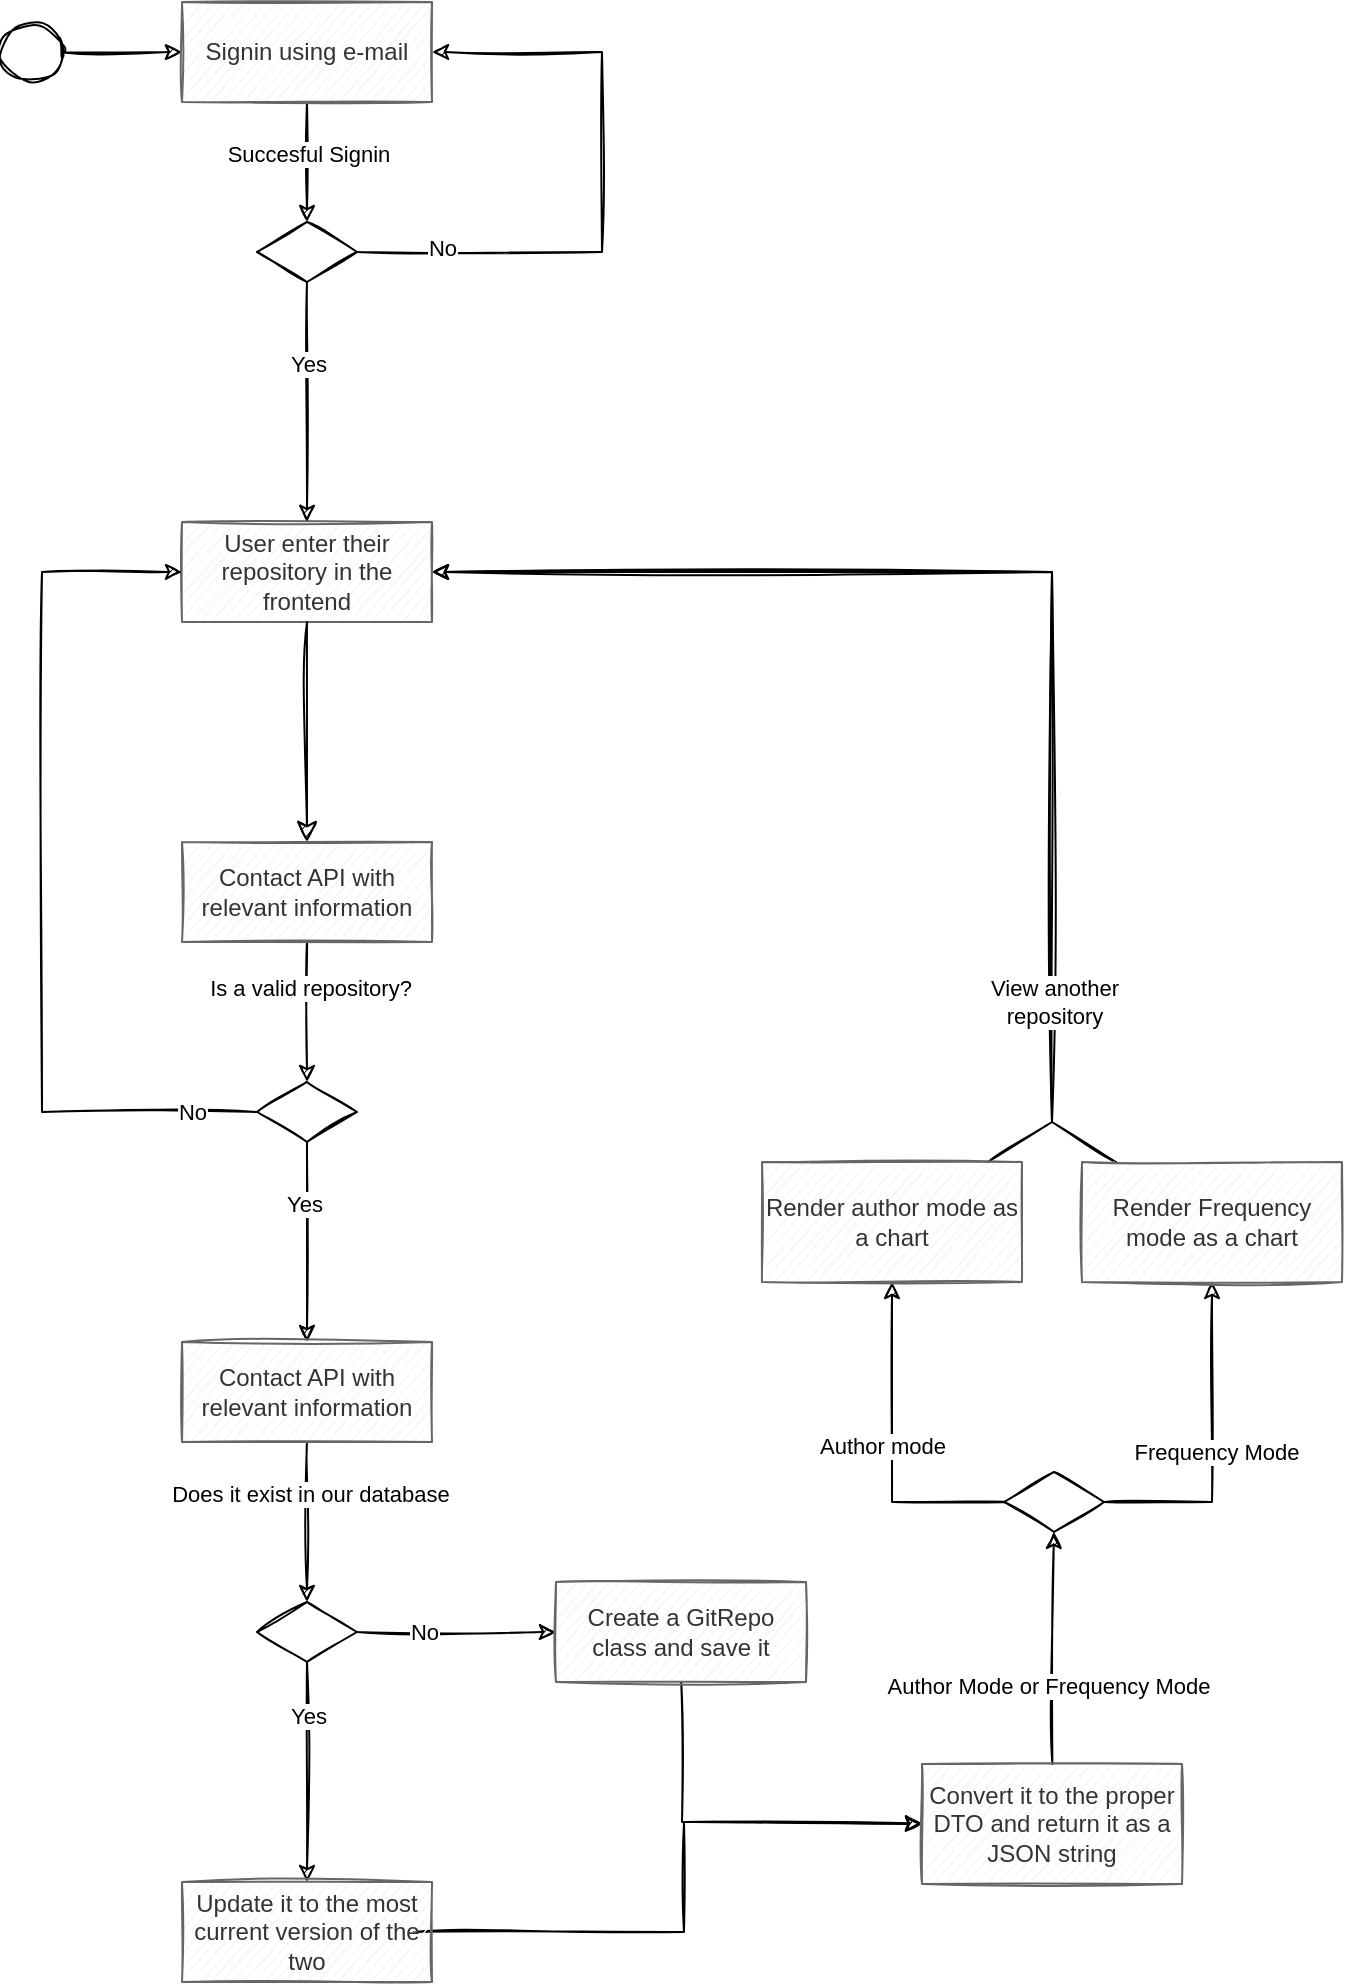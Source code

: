 <mxfile>
    <diagram id="x1KdHRTjMS7aDW1V2cMM" name="Page-1">
        <mxGraphModel dx="1128" dy="596" grid="1" gridSize="10" guides="1" tooltips="1" connect="1" arrows="1" fold="1" page="1" pageScale="1" pageWidth="850" pageHeight="1100" background="#FFFFFF" math="0" shadow="0">
            <root>
                <mxCell id="0"/>
                <mxCell id="1" parent="0"/>
                <mxCell id="2" value="" style="ellipse;html=1;rotation=90;sketch=1;rounded=0;" parent="1" vertex="1">
                    <mxGeometry x="180" y="20" width="30" height="30" as="geometry"/>
                </mxCell>
                <mxCell id="3" value="" style="endArrow=classic;html=1;rounded=0;align=center;verticalAlign=top;endFill=1;labelBackgroundColor=none;endSize=6;sketch=1;" parent="1" source="2" target="10" edge="1">
                    <mxGeometry relative="1" as="geometry">
                        <mxPoint x="205" y="120" as="targetPoint"/>
                    </mxGeometry>
                </mxCell>
                <mxCell id="4" value="User enter their repository in the frontend" style="rounded=0;whiteSpace=wrap;html=1;arcSize=40;fontColor=#333333;fillColor=#f5f5f5;strokeColor=#666666;sketch=1;" parent="1" vertex="1">
                    <mxGeometry x="270" y="270" width="125" height="50" as="geometry"/>
                </mxCell>
                <mxCell id="5" value="" style="edgeStyle=orthogonalEdgeStyle;html=1;verticalAlign=bottom;endArrow=classic;endSize=8;endFill=1;sketch=1;rounded=0;" parent="1" source="4" target="25" edge="1">
                    <mxGeometry relative="1" as="geometry">
                        <mxPoint x="332.5" y="420" as="targetPoint"/>
                    </mxGeometry>
                </mxCell>
                <mxCell id="11" style="edgeStyle=none;html=1;entryX=0.5;entryY=0;entryDx=0;entryDy=0;sketch=1;rounded=0;" parent="1" source="10" target="14" edge="1">
                    <mxGeometry relative="1" as="geometry">
                        <mxPoint x="345" y="145" as="targetPoint"/>
                    </mxGeometry>
                </mxCell>
                <mxCell id="12" value="Succesful&amp;nbsp;Signin" style="edgeLabel;html=1;align=center;verticalAlign=middle;resizable=0;points=[];sketch=1;rounded=0;" parent="11" vertex="1" connectable="0">
                    <mxGeometry x="-0.54" y="-2" relative="1" as="geometry">
                        <mxPoint x="2" y="12" as="offset"/>
                    </mxGeometry>
                </mxCell>
                <mxCell id="10" value="Signin using e-mail" style="rounded=0;whiteSpace=wrap;html=1;arcSize=40;fontColor=#333333;fillColor=#f5f5f5;strokeColor=#666666;sketch=1;" parent="1" vertex="1">
                    <mxGeometry x="270" y="10" width="125" height="50" as="geometry"/>
                </mxCell>
                <mxCell id="19" style="edgeStyle=none;html=1;sketch=1;rounded=0;" edge="1" parent="1" source="14" target="4">
                    <mxGeometry relative="1" as="geometry"/>
                </mxCell>
                <mxCell id="20" value="Yes" style="edgeLabel;html=1;align=center;verticalAlign=middle;resizable=0;points=[];sketch=1;rounded=0;" vertex="1" connectable="0" parent="19">
                    <mxGeometry x="-0.321" relative="1" as="geometry">
                        <mxPoint as="offset"/>
                    </mxGeometry>
                </mxCell>
                <mxCell id="21" style="edgeStyle=none;html=1;sketch=1;rounded=0;" edge="1" parent="1" source="14" target="10">
                    <mxGeometry relative="1" as="geometry">
                        <Array as="points">
                            <mxPoint x="480" y="135"/>
                            <mxPoint x="480" y="35"/>
                        </Array>
                    </mxGeometry>
                </mxCell>
                <mxCell id="22" value="No" style="edgeLabel;html=1;align=center;verticalAlign=middle;resizable=0;points=[];sketch=1;rounded=0;" vertex="1" connectable="0" parent="21">
                    <mxGeometry x="-0.727" y="2" relative="1" as="geometry">
                        <mxPoint as="offset"/>
                    </mxGeometry>
                </mxCell>
                <mxCell id="14" value="" style="shape=rhombus;perimeter=rhombusPerimeter;whiteSpace=wrap;html=1;align=center;sketch=1;rounded=0;" vertex="1" parent="1">
                    <mxGeometry x="307.5" y="120" width="50" height="30" as="geometry"/>
                </mxCell>
                <mxCell id="28" style="edgeStyle=none;html=1;sketch=1;rounded=0;" edge="1" parent="1" source="25" target="26">
                    <mxGeometry relative="1" as="geometry"/>
                </mxCell>
                <mxCell id="29" value="Is a valid repository?" style="edgeLabel;html=1;align=center;verticalAlign=middle;resizable=0;points=[];sketch=1;rounded=0;" vertex="1" connectable="0" parent="28">
                    <mxGeometry x="-0.349" y="1" relative="1" as="geometry">
                        <mxPoint as="offset"/>
                    </mxGeometry>
                </mxCell>
                <mxCell id="25" value="Contact API with relevant information" style="rounded=0;whiteSpace=wrap;html=1;arcSize=40;fontColor=#333333;fillColor=#f5f5f5;strokeColor=#666666;sketch=1;" vertex="1" parent="1">
                    <mxGeometry x="270" y="430" width="125" height="50" as="geometry"/>
                </mxCell>
                <mxCell id="30" style="edgeStyle=none;html=1;sketch=1;rounded=0;" edge="1" parent="1" source="26" target="4">
                    <mxGeometry relative="1" as="geometry">
                        <mxPoint x="356.5" y="565" as="sourcePoint"/>
                        <mxPoint x="394" y="295" as="targetPoint"/>
                        <Array as="points">
                            <mxPoint x="200" y="565"/>
                            <mxPoint x="200" y="295"/>
                        </Array>
                    </mxGeometry>
                </mxCell>
                <mxCell id="31" value="No" style="edgeLabel;html=1;align=center;verticalAlign=middle;resizable=0;points=[];sketch=1;rounded=0;" vertex="1" connectable="0" parent="30">
                    <mxGeometry x="-0.854" y="2" relative="1" as="geometry">
                        <mxPoint y="-2" as="offset"/>
                    </mxGeometry>
                </mxCell>
                <mxCell id="32" style="edgeStyle=none;html=1;sketch=1;rounded=0;" edge="1" parent="1" source="26" target="34">
                    <mxGeometry relative="1" as="geometry">
                        <mxPoint x="332.5" y="670" as="targetPoint"/>
                    </mxGeometry>
                </mxCell>
                <mxCell id="33" value="Yes" style="edgeLabel;html=1;align=center;verticalAlign=middle;resizable=0;points=[];sketch=1;rounded=0;" vertex="1" connectable="0" parent="32">
                    <mxGeometry x="-0.382" y="-2" relative="1" as="geometry">
                        <mxPoint as="offset"/>
                    </mxGeometry>
                </mxCell>
                <mxCell id="26" value="" style="shape=rhombus;perimeter=rhombusPerimeter;whiteSpace=wrap;html=1;align=center;sketch=1;rounded=0;" vertex="1" parent="1">
                    <mxGeometry x="307.5" y="550" width="50" height="30" as="geometry"/>
                </mxCell>
                <mxCell id="37" style="edgeStyle=none;html=1;endArrow=classic;endFill=1;sketch=1;rounded=0;" edge="1" parent="1" source="34" target="35">
                    <mxGeometry relative="1" as="geometry"/>
                </mxCell>
                <mxCell id="38" value="Does it exist in our database" style="edgeLabel;html=1;align=center;verticalAlign=middle;resizable=0;points=[];sketch=1;rounded=0;" vertex="1" connectable="0" parent="37">
                    <mxGeometry x="-0.36" y="1" relative="1" as="geometry">
                        <mxPoint as="offset"/>
                    </mxGeometry>
                </mxCell>
                <mxCell id="34" value="Contact API with relevant information" style="rounded=0;whiteSpace=wrap;html=1;arcSize=40;fontColor=#333333;fillColor=#f5f5f5;strokeColor=#666666;sketch=1;" vertex="1" parent="1">
                    <mxGeometry x="270" y="680" width="125" height="50" as="geometry"/>
                </mxCell>
                <mxCell id="39" style="edgeStyle=none;html=1;endArrow=classic;endFill=1;sketch=1;rounded=0;" edge="1" parent="1" source="35" target="43">
                    <mxGeometry relative="1" as="geometry">
                        <mxPoint x="332.5" y="940" as="targetPoint"/>
                    </mxGeometry>
                </mxCell>
                <mxCell id="42" value="Yes" style="edgeLabel;html=1;align=center;verticalAlign=middle;resizable=0;points=[];sketch=1;rounded=0;" vertex="1" connectable="0" parent="39">
                    <mxGeometry x="0.38" y="-3" relative="1" as="geometry">
                        <mxPoint x="3" y="-49" as="offset"/>
                    </mxGeometry>
                </mxCell>
                <mxCell id="45" style="edgeStyle=none;html=1;endArrow=classic;endFill=1;sketch=1;rounded=0;" edge="1" parent="1" source="35" target="44">
                    <mxGeometry relative="1" as="geometry"/>
                </mxCell>
                <mxCell id="46" value="No" style="edgeLabel;html=1;align=center;verticalAlign=middle;resizable=0;points=[];sketch=1;rounded=0;" vertex="1" connectable="0" parent="45">
                    <mxGeometry x="-0.329" relative="1" as="geometry">
                        <mxPoint as="offset"/>
                    </mxGeometry>
                </mxCell>
                <mxCell id="35" value="" style="shape=rhombus;perimeter=rhombusPerimeter;whiteSpace=wrap;html=1;align=center;sketch=1;rounded=0;" vertex="1" parent="1">
                    <mxGeometry x="307.5" y="810" width="50" height="30" as="geometry"/>
                </mxCell>
                <mxCell id="48" style="edgeStyle=none;html=1;endArrow=classic;endFill=1;sketch=1;rounded=0;" edge="1" parent="1" target="47">
                    <mxGeometry relative="1" as="geometry">
                        <mxPoint x="386" y="975" as="sourcePoint"/>
                        <mxPoint x="651" y="920" as="targetPoint"/>
                        <Array as="points">
                            <mxPoint x="521" y="975"/>
                            <mxPoint x="521" y="920"/>
                        </Array>
                    </mxGeometry>
                </mxCell>
                <mxCell id="43" value="Update it to the most current version of the two" style="rounded=0;whiteSpace=wrap;html=1;arcSize=40;fontColor=#333333;fillColor=#f5f5f5;strokeColor=#666666;sketch=1;" vertex="1" parent="1">
                    <mxGeometry x="270" y="950" width="125" height="50" as="geometry"/>
                </mxCell>
                <mxCell id="49" style="edgeStyle=none;html=1;endArrow=classic;endFill=1;entryX=0;entryY=0.5;entryDx=0;entryDy=0;sketch=1;rounded=0;" edge="1" parent="1" source="44" target="47">
                    <mxGeometry relative="1" as="geometry">
                        <Array as="points">
                            <mxPoint x="520" y="920"/>
                        </Array>
                    </mxGeometry>
                </mxCell>
                <mxCell id="44" value="Create a GitRepo class and save it" style="rounded=0;whiteSpace=wrap;html=1;arcSize=40;fontColor=#333333;fillColor=#f5f5f5;strokeColor=#666666;sketch=1;" vertex="1" parent="1">
                    <mxGeometry x="457" y="800" width="125" height="50" as="geometry"/>
                </mxCell>
                <mxCell id="51" style="edgeStyle=none;html=1;endArrow=classic;endFill=1;sketch=1;rounded=0;" edge="1" parent="1" source="47" target="50">
                    <mxGeometry relative="1" as="geometry"/>
                </mxCell>
                <mxCell id="52" value="Author Mode or Frequency Mode" style="edgeLabel;html=1;align=center;verticalAlign=middle;resizable=0;points=[];sketch=1;rounded=0;" vertex="1" connectable="0" parent="51">
                    <mxGeometry x="-0.327" y="3" relative="1" as="geometry">
                        <mxPoint as="offset"/>
                    </mxGeometry>
                </mxCell>
                <mxCell id="47" value="Convert it to the proper DTO and return it as a JSON string" style="rounded=0;whiteSpace=wrap;html=1;arcSize=40;fontColor=#333333;fillColor=#f5f5f5;strokeColor=#666666;sketch=1;" vertex="1" parent="1">
                    <mxGeometry x="640" y="891" width="130" height="60" as="geometry"/>
                </mxCell>
                <mxCell id="53" style="edgeStyle=none;html=1;endArrow=classic;endFill=1;sketch=1;rounded=0;" edge="1" parent="1" target="55">
                    <mxGeometry relative="1" as="geometry">
                        <mxPoint x="625" y="655" as="targetPoint"/>
                        <mxPoint x="687" y="760" as="sourcePoint"/>
                        <Array as="points">
                            <mxPoint x="625" y="760"/>
                        </Array>
                    </mxGeometry>
                </mxCell>
                <mxCell id="56" value="Author mode" style="edgeLabel;html=1;align=center;verticalAlign=middle;resizable=0;points=[];sketch=1;rounded=0;" vertex="1" connectable="0" parent="53">
                    <mxGeometry x="0.044" y="5" relative="1" as="geometry">
                        <mxPoint as="offset"/>
                    </mxGeometry>
                </mxCell>
                <mxCell id="54" style="edgeStyle=none;html=1;endArrow=classic;endFill=1;sketch=1;rounded=0;" edge="1" parent="1" source="50" target="58">
                    <mxGeometry relative="1" as="geometry">
                        <mxPoint x="792.357" y="650" as="targetPoint"/>
                        <mxPoint x="736" y="760" as="sourcePoint"/>
                        <Array as="points">
                            <mxPoint x="785" y="760"/>
                        </Array>
                    </mxGeometry>
                </mxCell>
                <mxCell id="57" value="Frequency Mode" style="edgeLabel;html=1;align=center;verticalAlign=middle;resizable=0;points=[];sketch=1;rounded=0;" vertex="1" connectable="0" parent="54">
                    <mxGeometry x="-0.029" y="-2" relative="1" as="geometry">
                        <mxPoint as="offset"/>
                    </mxGeometry>
                </mxCell>
                <mxCell id="50" value="" style="shape=rhombus;perimeter=rhombusPerimeter;whiteSpace=wrap;html=1;align=center;sketch=1;rounded=0;" vertex="1" parent="1">
                    <mxGeometry x="681" y="745" width="50" height="30" as="geometry"/>
                </mxCell>
                <mxCell id="60" style="edgeStyle=none;html=1;endArrow=classic;endFill=1;entryX=1;entryY=0.5;entryDx=0;entryDy=0;sketch=1;rounded=0;" edge="1" parent="1" source="55" target="4">
                    <mxGeometry relative="1" as="geometry">
                        <mxPoint x="705" y="520" as="targetPoint"/>
                        <Array as="points">
                            <mxPoint x="705" y="570"/>
                            <mxPoint x="705" y="295"/>
                        </Array>
                    </mxGeometry>
                </mxCell>
                <mxCell id="55" value="Render author mode as a chart" style="rounded=0;whiteSpace=wrap;html=1;arcSize=40;fontColor=#333333;fillColor=#f5f5f5;strokeColor=#666666;sketch=1;" vertex="1" parent="1">
                    <mxGeometry x="560" y="590" width="130" height="60" as="geometry"/>
                </mxCell>
                <mxCell id="61" style="edgeStyle=none;html=1;endArrow=classic;endFill=1;entryX=1;entryY=0.5;entryDx=0;entryDy=0;sketch=1;rounded=0;" edge="1" parent="1" source="58" target="4">
                    <mxGeometry relative="1" as="geometry">
                        <mxPoint x="705" y="520" as="targetPoint"/>
                        <Array as="points">
                            <mxPoint x="705" y="570"/>
                            <mxPoint x="705" y="295"/>
                        </Array>
                    </mxGeometry>
                </mxCell>
                <mxCell id="62" value="View another&lt;br&gt;repository" style="edgeLabel;html=1;align=center;verticalAlign=middle;resizable=0;points=[];sketch=1;rounded=0;" vertex="1" connectable="0" parent="61">
                    <mxGeometry x="0.134" relative="1" as="geometry">
                        <mxPoint x="41" y="215" as="offset"/>
                    </mxGeometry>
                </mxCell>
                <mxCell id="58" value="Render Frequency mode as a chart" style="rounded=0;whiteSpace=wrap;html=1;arcSize=40;fontColor=#333333;fillColor=#f5f5f5;strokeColor=#666666;sketch=1;" vertex="1" parent="1">
                    <mxGeometry x="720" y="590" width="130" height="60" as="geometry"/>
                </mxCell>
            </root>
        </mxGraphModel>
    </diagram>
</mxfile>